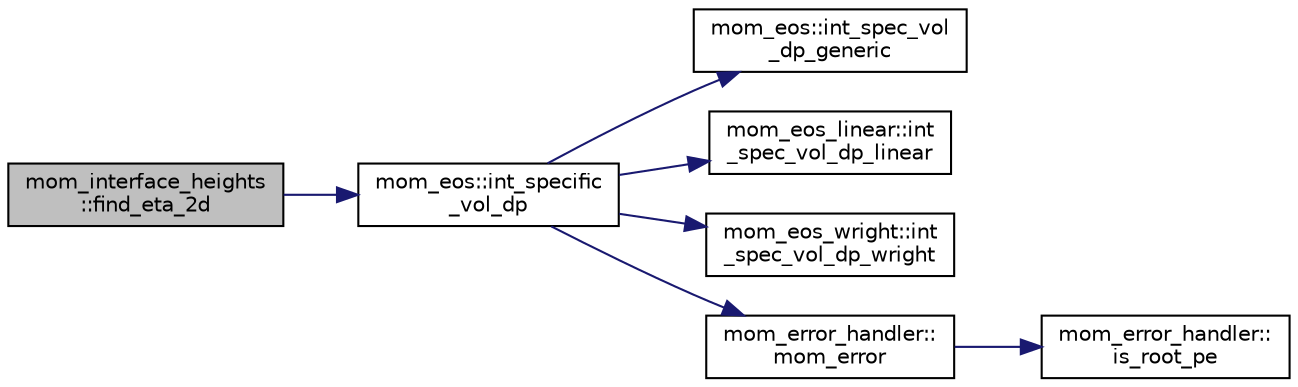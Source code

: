 digraph "mom_interface_heights::find_eta_2d"
{
 // INTERACTIVE_SVG=YES
  edge [fontname="Helvetica",fontsize="10",labelfontname="Helvetica",labelfontsize="10"];
  node [fontname="Helvetica",fontsize="10",shape=record];
  rankdir="LR";
  Node0 [label="mom_interface_heights\l::find_eta_2d",height=0.2,width=0.4,color="black", fillcolor="grey75", style="filled", fontcolor="black"];
  Node0 -> Node1 [color="midnightblue",fontsize="10",style="solid",fontname="Helvetica"];
  Node1 [label="mom_eos::int_specific\l_vol_dp",height=0.2,width=0.4,color="black", fillcolor="white", style="filled",URL="$namespacemom__eos.html#a0670589d5ab62b8925545cee7eb33680",tooltip="Calls the appropriate subroutine to alculate analytical and nearly-analytical integrals in pressure a..."];
  Node1 -> Node2 [color="midnightblue",fontsize="10",style="solid",fontname="Helvetica"];
  Node2 [label="mom_eos::int_spec_vol\l_dp_generic",height=0.2,width=0.4,color="black", fillcolor="white", style="filled",URL="$namespacemom__eos.html#ad2e95a70c19e0b162785fb213d63ed52"];
  Node1 -> Node3 [color="midnightblue",fontsize="10",style="solid",fontname="Helvetica"];
  Node3 [label="mom_eos_linear::int\l_spec_vol_dp_linear",height=0.2,width=0.4,color="black", fillcolor="white", style="filled",URL="$namespacemom__eos__linear.html#ab1bb6ff722de713745ddf80a834a82b7",tooltip="This subroutine calculates analytical and nearly-analytical integrals in pressure across layers of ge..."];
  Node1 -> Node4 [color="midnightblue",fontsize="10",style="solid",fontname="Helvetica"];
  Node4 [label="mom_eos_wright::int\l_spec_vol_dp_wright",height=0.2,width=0.4,color="black", fillcolor="white", style="filled",URL="$namespacemom__eos__wright.html#aeebb566af08f2b00a35d391395e62750",tooltip="This subroutine calculates analytical and nearly-analytical integrals in pressure across layers of ge..."];
  Node1 -> Node5 [color="midnightblue",fontsize="10",style="solid",fontname="Helvetica"];
  Node5 [label="mom_error_handler::\lmom_error",height=0.2,width=0.4,color="black", fillcolor="white", style="filled",URL="$namespacemom__error__handler.html#a460cfb79a06c29fc249952c2a3710d67"];
  Node5 -> Node6 [color="midnightblue",fontsize="10",style="solid",fontname="Helvetica"];
  Node6 [label="mom_error_handler::\lis_root_pe",height=0.2,width=0.4,color="black", fillcolor="white", style="filled",URL="$namespacemom__error__handler.html#ad5f00a53059c72fe2332d1436c80ca71"];
}
